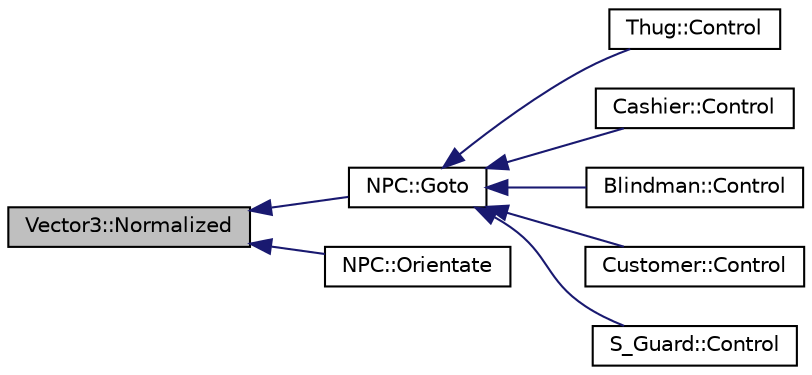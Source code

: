 digraph "Vector3::Normalized"
{
  bgcolor="transparent";
  edge [fontname="Helvetica",fontsize="10",labelfontname="Helvetica",labelfontsize="10"];
  node [fontname="Helvetica",fontsize="10",shape=record];
  rankdir="LR";
  Node1 [label="Vector3::Normalized",height=0.2,width=0.4,color="black", fillcolor="grey75", style="filled", fontcolor="black"];
  Node1 -> Node2 [dir="back",color="midnightblue",fontsize="10",style="solid",fontname="Helvetica"];
  Node2 [label="NPC::Goto",height=0.2,width=0.4,color="black",URL="$classNPC.html#a6f8d69aac667c616c6e42d49358cf968",tooltip="Go to function. "];
  Node2 -> Node3 [dir="back",color="midnightblue",fontsize="10",style="solid",fontname="Helvetica"];
  Node3 [label="Thug::Control",height=0.2,width=0.4,color="black",URL="$classThug.html#acb36644581f6c78939ad2711b96fc7ba",tooltip="Thug control. "];
  Node2 -> Node4 [dir="back",color="midnightblue",fontsize="10",style="solid",fontname="Helvetica"];
  Node4 [label="Cashier::Control",height=0.2,width=0.4,color="black",URL="$classCashier.html#a4932c14600f942a852991044f7d99fcb",tooltip="Cashier Control. "];
  Node2 -> Node5 [dir="back",color="midnightblue",fontsize="10",style="solid",fontname="Helvetica"];
  Node5 [label="Blindman::Control",height=0.2,width=0.4,color="black",URL="$classBlindman.html#a1075050c7a1ad2ccb92e39f107bdc831",tooltip="Blindman Control. "];
  Node2 -> Node6 [dir="back",color="midnightblue",fontsize="10",style="solid",fontname="Helvetica"];
  Node6 [label="Customer::Control",height=0.2,width=0.4,color="black",URL="$classCustomer.html#a21ad635f8e45a5a82d28ce59c11b37d0",tooltip="Customer Control. "];
  Node2 -> Node7 [dir="back",color="midnightblue",fontsize="10",style="solid",fontname="Helvetica"];
  Node7 [label="S_Guard::Control",height=0.2,width=0.4,color="black",URL="$classS__Guard.html#a757e5c4e30aeae82816f6f93c20858b2",tooltip="Security Control. "];
  Node1 -> Node8 [dir="back",color="midnightblue",fontsize="10",style="solid",fontname="Helvetica"];
  Node8 [label="NPC::Orientate",height=0.2,width=0.4,color="black",URL="$classNPC.html#aa7bf0d862f15684245b4559177cfb92f",tooltip="Overloaded orientation. "];
}
